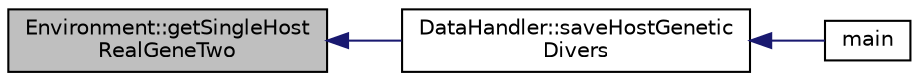 digraph "Environment::getSingleHostRealGeneTwo"
{
  edge [fontname="Helvetica",fontsize="10",labelfontname="Helvetica",labelfontsize="10"];
  node [fontname="Helvetica",fontsize="10",shape=record];
  rankdir="LR";
  Node1 [label="Environment::getSingleHost\lRealGeneTwo",height=0.2,width=0.4,color="black", fillcolor="grey75", style="filled", fontcolor="black"];
  Node1 -> Node2 [dir="back",color="midnightblue",fontsize="10",style="solid",fontname="Helvetica"];
  Node2 [label="DataHandler::saveHostGenetic\lDivers",height=0.2,width=0.4,color="black", fillcolor="white", style="filled",URL="$class_data_handler.html#a23ad0de50b3da065674e92b150e12d9f",tooltip="Data harvesting method. Calculates and writes to a file some stats about the hosts population genetic..."];
  Node2 -> Node3 [dir="back",color="midnightblue",fontsize="10",style="solid",fontname="Helvetica"];
  Node3 [label="main",height=0.2,width=0.4,color="black", fillcolor="white", style="filled",URL="$main_8cpp.html#a3c04138a5bfe5d72780bb7e82a18e627",tooltip="The main function. Things are happening here. "];
}
